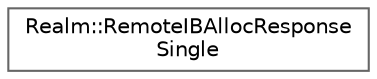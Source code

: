 digraph "Graphical Class Hierarchy"
{
 // LATEX_PDF_SIZE
  bgcolor="transparent";
  edge [fontname=Helvetica,fontsize=10,labelfontname=Helvetica,labelfontsize=10];
  node [fontname=Helvetica,fontsize=10,shape=box,height=0.2,width=0.4];
  rankdir="LR";
  Node0 [id="Node000000",label="Realm::RemoteIBAllocResponse\lSingle",height=0.2,width=0.4,color="grey40", fillcolor="white", style="filled",URL="$structRealm_1_1RemoteIBAllocResponseSingle.html",tooltip=" "];
}
